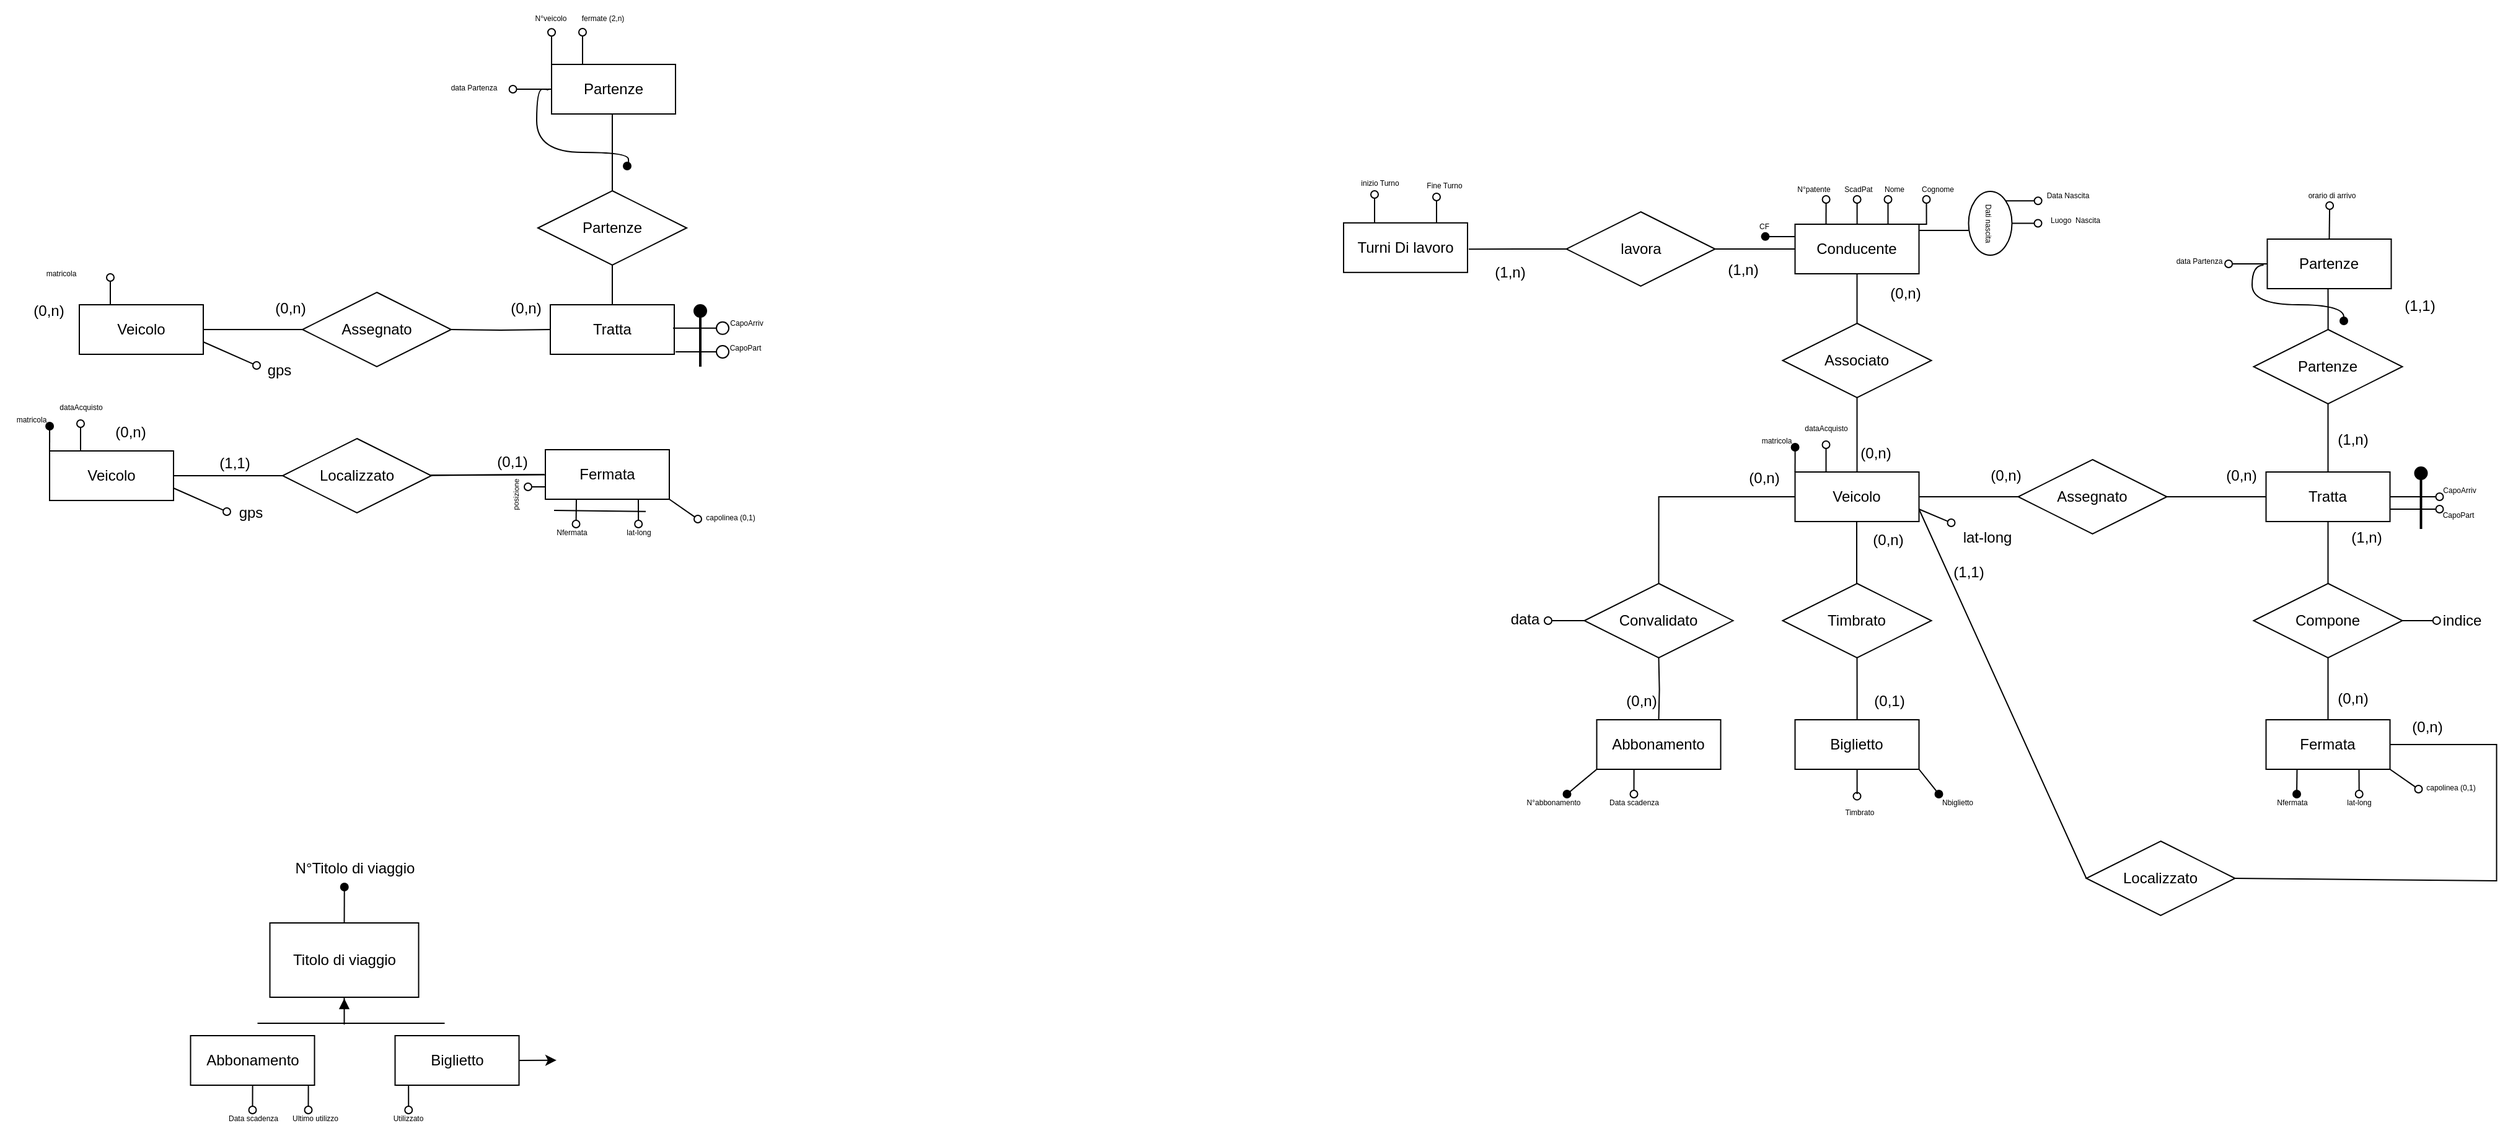 <mxfile version="23.1.4" type="github">
  <diagram name="Pagina-1" id="aGntc2T3845SFbgop34Q">
    <mxGraphModel dx="1365" dy="268" grid="0" gridSize="10" guides="1" tooltips="1" connect="1" arrows="1" fold="1" page="1" pageScale="1" pageWidth="827" pageHeight="1169" math="0" shadow="0">
      <root>
        <mxCell id="0" />
        <mxCell id="1" parent="0" />
        <mxCell id="34Lx9TCVHFartUYJjo0S-50" style="rounded=0;orthogonalLoop=1;jettySize=auto;html=1;endArrow=none;endFill=0;" parent="1" source="34Lx9TCVHFartUYJjo0S-2" target="34Lx9TCVHFartUYJjo0S-46" edge="1">
          <mxGeometry relative="1" as="geometry" />
        </mxCell>
        <mxCell id="34Lx9TCVHFartUYJjo0S-68" value="" style="edgeStyle=orthogonalEdgeStyle;rounded=0;orthogonalLoop=1;jettySize=auto;html=1;endArrow=none;endFill=0;" parent="1" source="34Lx9TCVHFartUYJjo0S-2" target="34Lx9TCVHFartUYJjo0S-67" edge="1">
          <mxGeometry relative="1" as="geometry" />
        </mxCell>
        <mxCell id="34Lx9TCVHFartUYJjo0S-81" style="edgeStyle=orthogonalEdgeStyle;rounded=0;orthogonalLoop=1;jettySize=auto;html=1;entryX=0.5;entryY=0;entryDx=0;entryDy=0;endArrow=none;endFill=0;" parent="1" source="34Lx9TCVHFartUYJjo0S-2" target="34Lx9TCVHFartUYJjo0S-79" edge="1">
          <mxGeometry relative="1" as="geometry" />
        </mxCell>
        <mxCell id="34Lx9TCVHFartUYJjo0S-156" style="edgeStyle=orthogonalEdgeStyle;rounded=0;orthogonalLoop=1;jettySize=auto;html=1;exitX=0;exitY=0;exitDx=0;exitDy=0;endArrow=oval;endFill=1;" parent="1" source="34Lx9TCVHFartUYJjo0S-2" edge="1">
          <mxGeometry relative="1" as="geometry">
            <mxPoint x="635.296" y="550" as="targetPoint" />
          </mxGeometry>
        </mxCell>
        <mxCell id="9p1WmF9AapxowN7IS1fz-19" style="edgeStyle=none;rounded=0;orthogonalLoop=1;jettySize=auto;html=1;exitX=0.25;exitY=0;exitDx=0;exitDy=0;endArrow=oval;endFill=0;" parent="1" source="34Lx9TCVHFartUYJjo0S-2" target="9p1WmF9AapxowN7IS1fz-20" edge="1">
          <mxGeometry relative="1" as="geometry">
            <mxPoint x="660.25" y="550" as="targetPoint" />
          </mxGeometry>
        </mxCell>
        <mxCell id="9p1WmF9AapxowN7IS1fz-66" style="edgeStyle=none;rounded=0;orthogonalLoop=1;jettySize=auto;html=1;exitX=1;exitY=0.75;exitDx=0;exitDy=0;entryX=0;entryY=0.5;entryDx=0;entryDy=0;endArrow=none;endFill=0;" parent="1" source="34Lx9TCVHFartUYJjo0S-2" target="9p1WmF9AapxowN7IS1fz-64" edge="1">
          <mxGeometry relative="1" as="geometry" />
        </mxCell>
        <mxCell id="34Lx9TCVHFartUYJjo0S-2" value="Veicolo" style="whiteSpace=wrap;html=1;align=center;" parent="1" vertex="1">
          <mxGeometry x="635.25" y="570" width="100" height="40" as="geometry" />
        </mxCell>
        <mxCell id="34Lx9TCVHFartUYJjo0S-46" value="Assegnato" style="shape=rhombus;perimeter=rhombusPerimeter;whiteSpace=wrap;html=1;align=center;" parent="1" vertex="1">
          <mxGeometry x="815.25" y="560" width="120" height="60" as="geometry" />
        </mxCell>
        <mxCell id="34Lx9TCVHFartUYJjo0S-51" value="" style="edgeStyle=orthogonalEdgeStyle;rounded=0;orthogonalLoop=1;jettySize=auto;html=1;endArrow=none;endFill=0;" parent="1" source="34Lx9TCVHFartUYJjo0S-47" target="34Lx9TCVHFartUYJjo0S-46" edge="1">
          <mxGeometry relative="1" as="geometry" />
        </mxCell>
        <mxCell id="34Lx9TCVHFartUYJjo0S-148" style="edgeStyle=orthogonalEdgeStyle;rounded=0;orthogonalLoop=1;jettySize=auto;html=1;exitX=1;exitY=0.5;exitDx=0;exitDy=0;endArrow=oval;endFill=0;" parent="1" source="34Lx9TCVHFartUYJjo0S-47" edge="1">
          <mxGeometry relative="1" as="geometry">
            <mxPoint x="1155.25" y="590" as="targetPoint" />
            <Array as="points">
              <mxPoint x="1125.25" y="590" />
              <mxPoint x="1125.25" y="590" />
            </Array>
          </mxGeometry>
        </mxCell>
        <mxCell id="34Lx9TCVHFartUYJjo0S-149" style="edgeStyle=orthogonalEdgeStyle;rounded=0;orthogonalLoop=1;jettySize=auto;html=1;exitX=1;exitY=0.75;exitDx=0;exitDy=0;endArrow=oval;endFill=0;" parent="1" source="34Lx9TCVHFartUYJjo0S-47" edge="1">
          <mxGeometry relative="1" as="geometry">
            <mxPoint x="1155.25" y="600" as="targetPoint" />
          </mxGeometry>
        </mxCell>
        <mxCell id="Jb748aV9tI-oouLFeYLI-42" style="edgeStyle=orthogonalEdgeStyle;rounded=0;orthogonalLoop=1;jettySize=auto;html=1;endArrow=none;endFill=0;" parent="1" source="34Lx9TCVHFartUYJjo0S-47" target="Jb748aV9tI-oouLFeYLI-32" edge="1">
          <mxGeometry relative="1" as="geometry">
            <mxPoint x="1065.25" y="484.923" as="targetPoint" />
          </mxGeometry>
        </mxCell>
        <mxCell id="34Lx9TCVHFartUYJjo0S-47" value="Tratta" style="whiteSpace=wrap;html=1;align=center;" parent="1" vertex="1">
          <mxGeometry x="1015.25" y="570" width="100" height="40" as="geometry" />
        </mxCell>
        <mxCell id="34Lx9TCVHFartUYJjo0S-127" style="edgeStyle=orthogonalEdgeStyle;rounded=0;orthogonalLoop=1;jettySize=auto;html=1;exitX=0.25;exitY=1;exitDx=0;exitDy=0;endArrow=oval;endFill=0;" parent="1" source="34Lx9TCVHFartUYJjo0S-53" edge="1">
          <mxGeometry relative="1" as="geometry">
            <mxPoint x="505.25" y="830" as="targetPoint" />
            <Array as="points">
              <mxPoint x="505.25" y="810" />
            </Array>
          </mxGeometry>
        </mxCell>
        <mxCell id="9p1WmF9AapxowN7IS1fz-11" style="edgeStyle=none;rounded=0;orthogonalLoop=1;jettySize=auto;html=1;exitX=0;exitY=1;exitDx=0;exitDy=0;endArrow=oval;endFill=1;" parent="1" source="34Lx9TCVHFartUYJjo0S-53" edge="1">
          <mxGeometry relative="1" as="geometry">
            <mxPoint x="451.25" y="830" as="targetPoint" />
          </mxGeometry>
        </mxCell>
        <mxCell id="34Lx9TCVHFartUYJjo0S-53" value="Abbonamento" style="whiteSpace=wrap;html=1;align=center;" parent="1" vertex="1">
          <mxGeometry x="475.25" y="770" width="100" height="40" as="geometry" />
        </mxCell>
        <mxCell id="34Lx9TCVHFartUYJjo0S-60" style="edgeStyle=orthogonalEdgeStyle;rounded=0;orthogonalLoop=1;jettySize=auto;html=1;entryX=0.5;entryY=0;entryDx=0;entryDy=0;endArrow=none;endFill=0;" parent="1" target="34Lx9TCVHFartUYJjo0S-53" edge="1">
          <mxGeometry relative="1" as="geometry">
            <mxPoint x="525.25" y="720.0" as="sourcePoint" />
          </mxGeometry>
        </mxCell>
        <mxCell id="34Lx9TCVHFartUYJjo0S-66" value="" style="edgeStyle=orthogonalEdgeStyle;rounded=0;orthogonalLoop=1;jettySize=auto;html=1;endArrow=none;endFill=0;" parent="1" edge="1">
          <mxGeometry relative="1" as="geometry">
            <mxPoint x="685.0" y="660.0" as="sourcePoint" />
            <mxPoint x="685" y="610" as="targetPoint" />
          </mxGeometry>
        </mxCell>
        <mxCell id="34Lx9TCVHFartUYJjo0S-64" value="" style="edgeStyle=orthogonalEdgeStyle;rounded=0;orthogonalLoop=1;jettySize=auto;html=1;endArrow=none;endFill=0;" parent="1" source="34Lx9TCVHFartUYJjo0S-61" edge="1">
          <mxGeometry relative="1" as="geometry">
            <mxPoint x="685.25" y="720.0" as="targetPoint" />
          </mxGeometry>
        </mxCell>
        <mxCell id="9p1WmF9AapxowN7IS1fz-14" style="edgeStyle=none;rounded=0;orthogonalLoop=1;jettySize=auto;html=1;exitX=1;exitY=1;exitDx=0;exitDy=0;endArrow=oval;endFill=1;" parent="1" source="34Lx9TCVHFartUYJjo0S-61" edge="1">
          <mxGeometry relative="1" as="geometry">
            <mxPoint x="751.25" y="830" as="targetPoint" />
          </mxGeometry>
        </mxCell>
        <mxCell id="33HPYnGWINAir3-GH0PH-1" style="edgeStyle=orthogonalEdgeStyle;rounded=0;orthogonalLoop=1;jettySize=auto;html=1;endArrow=oval;endFill=0;" parent="1" source="34Lx9TCVHFartUYJjo0S-61" edge="1">
          <mxGeometry relative="1" as="geometry">
            <mxPoint x="685.25" y="831.69" as="targetPoint" />
          </mxGeometry>
        </mxCell>
        <mxCell id="34Lx9TCVHFartUYJjo0S-61" value="Biglietto" style="whiteSpace=wrap;html=1;align=center;" parent="1" vertex="1">
          <mxGeometry x="635.25" y="770" width="100" height="40" as="geometry" />
        </mxCell>
        <mxCell id="34Lx9TCVHFartUYJjo0S-171" style="edgeStyle=orthogonalEdgeStyle;rounded=0;orthogonalLoop=1;jettySize=auto;html=1;exitX=0;exitY=0.25;exitDx=0;exitDy=0;endArrow=oval;endFill=1;" parent="1" source="34Lx9TCVHFartUYJjo0S-63" edge="1">
          <mxGeometry relative="1" as="geometry">
            <mxPoint x="611.25" y="379.935" as="targetPoint" />
            <Array as="points">
              <mxPoint x="614.25" y="380" />
              <mxPoint x="614.25" y="380" />
            </Array>
          </mxGeometry>
        </mxCell>
        <mxCell id="34Lx9TCVHFartUYJjo0S-173" style="edgeStyle=orthogonalEdgeStyle;rounded=0;orthogonalLoop=1;jettySize=auto;html=1;exitX=0.25;exitY=0;exitDx=0;exitDy=0;endArrow=oval;endFill=0;" parent="1" source="34Lx9TCVHFartUYJjo0S-63" edge="1">
          <mxGeometry relative="1" as="geometry">
            <mxPoint x="660.293" y="350" as="targetPoint" />
          </mxGeometry>
        </mxCell>
        <mxCell id="34Lx9TCVHFartUYJjo0S-182" style="edgeStyle=orthogonalEdgeStyle;rounded=0;orthogonalLoop=1;jettySize=auto;html=1;endArrow=oval;endFill=0;" parent="1" source="34Lx9TCVHFartUYJjo0S-63" edge="1">
          <mxGeometry relative="1" as="geometry">
            <mxPoint x="685.25" y="350" as="targetPoint" />
          </mxGeometry>
        </mxCell>
        <mxCell id="34Lx9TCVHFartUYJjo0S-191" style="edgeStyle=orthogonalEdgeStyle;rounded=0;orthogonalLoop=1;jettySize=auto;html=1;exitX=1;exitY=0;exitDx=0;exitDy=0;endArrow=oval;endFill=0;" parent="1" source="34Lx9TCVHFartUYJjo0S-63" edge="1">
          <mxGeometry relative="1" as="geometry">
            <mxPoint x="741.25" y="350" as="targetPoint" />
          </mxGeometry>
        </mxCell>
        <mxCell id="Jb748aV9tI-oouLFeYLI-59" style="edgeStyle=orthogonalEdgeStyle;rounded=0;orthogonalLoop=1;jettySize=auto;html=1;entryX=1;entryY=0.5;entryDx=0;entryDy=0;endArrow=none;endFill=0;" parent="1" source="34Lx9TCVHFartUYJjo0S-63" target="Jb748aV9tI-oouLFeYLI-44" edge="1">
          <mxGeometry relative="1" as="geometry" />
        </mxCell>
        <mxCell id="34Lx9TCVHFartUYJjo0S-63" value="Conducente" style="whiteSpace=wrap;html=1;align=center;" parent="1" vertex="1">
          <mxGeometry x="635.25" y="370" width="100" height="40" as="geometry" />
        </mxCell>
        <mxCell id="34Lx9TCVHFartUYJjo0S-69" value="" style="edgeStyle=orthogonalEdgeStyle;rounded=0;orthogonalLoop=1;jettySize=auto;html=1;endArrow=none;endFill=0;" parent="1" source="34Lx9TCVHFartUYJjo0S-67" target="34Lx9TCVHFartUYJjo0S-63" edge="1">
          <mxGeometry relative="1" as="geometry" />
        </mxCell>
        <mxCell id="34Lx9TCVHFartUYJjo0S-67" value="Associato" style="shape=rhombus;perimeter=rhombusPerimeter;whiteSpace=wrap;html=1;align=center;" parent="1" vertex="1">
          <mxGeometry x="625.25" y="450" width="120" height="60" as="geometry" />
        </mxCell>
        <mxCell id="34Lx9TCVHFartUYJjo0S-72" value="" style="edgeStyle=orthogonalEdgeStyle;rounded=0;orthogonalLoop=1;jettySize=auto;html=1;endArrow=none;endFill=0;" parent="1" source="34Lx9TCVHFartUYJjo0S-71" target="34Lx9TCVHFartUYJjo0S-47" edge="1">
          <mxGeometry relative="1" as="geometry" />
        </mxCell>
        <mxCell id="Jb748aV9tI-oouLFeYLI-54" style="edgeStyle=orthogonalEdgeStyle;rounded=0;orthogonalLoop=1;jettySize=auto;html=1;exitX=1;exitY=0.5;exitDx=0;exitDy=0;endArrow=oval;endFill=0;" parent="1" source="34Lx9TCVHFartUYJjo0S-71" edge="1">
          <mxGeometry relative="1" as="geometry">
            <mxPoint x="1152.87" y="689.957" as="targetPoint" />
          </mxGeometry>
        </mxCell>
        <mxCell id="34Lx9TCVHFartUYJjo0S-71" value="Compone" style="shape=rhombus;perimeter=rhombusPerimeter;whiteSpace=wrap;html=1;align=center;" parent="1" vertex="1">
          <mxGeometry x="1005.25" y="660" width="120" height="60" as="geometry" />
        </mxCell>
        <mxCell id="34Lx9TCVHFartUYJjo0S-75" value="" style="edgeStyle=orthogonalEdgeStyle;rounded=0;orthogonalLoop=1;jettySize=auto;html=1;endArrow=none;endFill=0;" parent="1" source="34Lx9TCVHFartUYJjo0S-74" target="34Lx9TCVHFartUYJjo0S-71" edge="1">
          <mxGeometry relative="1" as="geometry" />
        </mxCell>
        <mxCell id="34Lx9TCVHFartUYJjo0S-136" style="edgeStyle=orthogonalEdgeStyle;rounded=0;orthogonalLoop=1;jettySize=auto;html=1;exitX=0.25;exitY=1;exitDx=0;exitDy=0;endArrow=oval;endFill=1;" parent="1" source="34Lx9TCVHFartUYJjo0S-74" edge="1">
          <mxGeometry relative="1" as="geometry">
            <mxPoint x="1040.012" y="830" as="targetPoint" />
          </mxGeometry>
        </mxCell>
        <mxCell id="34Lx9TCVHFartUYJjo0S-166" style="edgeStyle=orthogonalEdgeStyle;rounded=0;orthogonalLoop=1;jettySize=auto;html=1;exitX=0.75;exitY=1;exitDx=0;exitDy=0;endArrow=oval;endFill=0;" parent="1" source="34Lx9TCVHFartUYJjo0S-74" edge="1">
          <mxGeometry relative="1" as="geometry">
            <mxPoint x="1090.348" y="830" as="targetPoint" />
          </mxGeometry>
        </mxCell>
        <mxCell id="9p1WmF9AapxowN7IS1fz-51" style="edgeStyle=none;rounded=0;orthogonalLoop=1;jettySize=auto;html=1;exitX=1;exitY=1;exitDx=0;exitDy=0;endArrow=oval;endFill=0;" parent="1" source="34Lx9TCVHFartUYJjo0S-74" edge="1">
          <mxGeometry relative="1" as="geometry">
            <mxPoint x="1138.25" y="826" as="targetPoint" />
          </mxGeometry>
        </mxCell>
        <mxCell id="34Lx9TCVHFartUYJjo0S-74" value="Fermata" style="whiteSpace=wrap;html=1;align=center;" parent="1" vertex="1">
          <mxGeometry x="1015.25" y="770" width="100" height="40" as="geometry" />
        </mxCell>
        <mxCell id="34Lx9TCVHFartUYJjo0S-78" value="Timbrato" style="shape=rhombus;perimeter=rhombusPerimeter;whiteSpace=wrap;html=1;align=center;" parent="1" vertex="1">
          <mxGeometry x="625.25" y="660" width="120" height="60" as="geometry" />
        </mxCell>
        <mxCell id="Jb748aV9tI-oouLFeYLI-56" style="edgeStyle=orthogonalEdgeStyle;rounded=0;orthogonalLoop=1;jettySize=auto;html=1;endArrow=oval;endFill=0;" parent="1" source="34Lx9TCVHFartUYJjo0S-79" edge="1">
          <mxGeometry relative="1" as="geometry">
            <mxPoint x="435.991" y="690" as="targetPoint" />
          </mxGeometry>
        </mxCell>
        <mxCell id="34Lx9TCVHFartUYJjo0S-79" value="Convalidato" style="shape=rhombus;perimeter=rhombusPerimeter;whiteSpace=wrap;html=1;align=center;" parent="1" vertex="1">
          <mxGeometry x="465.25" y="660" width="120" height="60" as="geometry" />
        </mxCell>
        <mxCell id="34Lx9TCVHFartUYJjo0S-86" value="(0,n)" style="text;html=1;align=center;verticalAlign=middle;resizable=0;points=[];autosize=1;strokeColor=none;fillColor=none;" parent="1" vertex="1">
          <mxGeometry x="699" y="411" width="50" height="30" as="geometry" />
        </mxCell>
        <mxCell id="34Lx9TCVHFartUYJjo0S-87" value="(0,n)" style="text;html=1;align=center;verticalAlign=middle;resizable=0;points=[];autosize=1;strokeColor=none;fillColor=none;" parent="1" vertex="1">
          <mxGeometry x="675.25" y="540" width="50" height="30" as="geometry" />
        </mxCell>
        <mxCell id="34Lx9TCVHFartUYJjo0S-89" value="(0,n)" style="text;html=1;align=center;verticalAlign=middle;resizable=0;points=[];autosize=1;strokeColor=none;fillColor=none;" parent="1" vertex="1">
          <mxGeometry x="489.25" y="742" width="43" height="26" as="geometry" />
        </mxCell>
        <mxCell id="34Lx9TCVHFartUYJjo0S-90" value="(0,n)" style="text;html=1;align=center;verticalAlign=middle;resizable=0;points=[];autosize=1;strokeColor=none;fillColor=none;" parent="1" vertex="1">
          <mxGeometry x="585.25" y="560" width="50" height="30" as="geometry" />
        </mxCell>
        <mxCell id="34Lx9TCVHFartUYJjo0S-91" value="(0,n)" style="text;html=1;align=center;verticalAlign=middle;resizable=0;points=[];autosize=1;strokeColor=none;fillColor=none;" parent="1" vertex="1">
          <mxGeometry x="685.25" y="610" width="50" height="30" as="geometry" />
        </mxCell>
        <mxCell id="34Lx9TCVHFartUYJjo0S-92" value="(0,1)" style="text;html=1;align=center;verticalAlign=middle;resizable=0;points=[];autosize=1;strokeColor=none;fillColor=none;" parent="1" vertex="1">
          <mxGeometry x="689.25" y="742" width="43" height="26" as="geometry" />
        </mxCell>
        <mxCell id="34Lx9TCVHFartUYJjo0S-93" value="(0,n)" style="text;html=1;align=center;verticalAlign=middle;resizable=0;points=[];autosize=1;strokeColor=none;fillColor=none;" parent="1" vertex="1">
          <mxGeometry x="780.25" y="558" width="50" height="30" as="geometry" />
        </mxCell>
        <mxCell id="34Lx9TCVHFartUYJjo0S-94" value="(0,n)" style="text;html=1;align=center;verticalAlign=middle;resizable=0;points=[];autosize=1;strokeColor=none;fillColor=none;" parent="1" vertex="1">
          <mxGeometry x="970.25" y="558" width="50" height="30" as="geometry" />
        </mxCell>
        <mxCell id="34Lx9TCVHFartUYJjo0S-95" value="(1,n)" style="text;html=1;align=center;verticalAlign=middle;resizable=0;points=[];autosize=1;strokeColor=none;fillColor=none;" parent="1" vertex="1">
          <mxGeometry x="1074.25" y="610" width="43" height="26" as="geometry" />
        </mxCell>
        <mxCell id="34Lx9TCVHFartUYJjo0S-96" value="(0,n)" style="text;html=1;align=center;verticalAlign=middle;resizable=0;points=[];autosize=1;strokeColor=none;fillColor=none;" parent="1" vertex="1">
          <mxGeometry x="1060.25" y="738" width="50" height="30" as="geometry" />
        </mxCell>
        <mxCell id="34Lx9TCVHFartUYJjo0S-116" value="" style="line;strokeWidth=1;rotatable=0;dashed=0;labelPosition=right;align=left;verticalAlign=middle;spacingTop=0;spacingLeft=6;points=[];portConstraint=eastwest;" parent="1" vertex="1">
          <mxGeometry x="735.25" y="370" width="40" height="10" as="geometry" />
        </mxCell>
        <mxCell id="34Lx9TCVHFartUYJjo0S-194" style="edgeStyle=orthogonalEdgeStyle;rounded=0;orthogonalLoop=1;jettySize=auto;html=1;exitX=0;exitY=0;exitDx=0;exitDy=0;endArrow=oval;endFill=0;" parent="1" source="34Lx9TCVHFartUYJjo0S-122" edge="1">
          <mxGeometry relative="1" as="geometry">
            <mxPoint x="831.25" y="351" as="targetPoint" />
          </mxGeometry>
        </mxCell>
        <mxCell id="34Lx9TCVHFartUYJjo0S-195" style="edgeStyle=orthogonalEdgeStyle;rounded=0;orthogonalLoop=1;jettySize=auto;html=1;exitX=0.5;exitY=0;exitDx=0;exitDy=0;endArrow=oval;endFill=0;" parent="1" source="34Lx9TCVHFartUYJjo0S-122" edge="1">
          <mxGeometry relative="1" as="geometry">
            <mxPoint x="831.25" y="369.286" as="targetPoint" />
          </mxGeometry>
        </mxCell>
        <mxCell id="34Lx9TCVHFartUYJjo0S-122" value="&lt;span style=&quot;font-size: 6px;&quot;&gt;Dati nascita&lt;/span&gt;" style="ellipse;whiteSpace=wrap;html=1;rotation=90;" parent="1" vertex="1">
          <mxGeometry x="767" y="351.75" width="51.5" height="35" as="geometry" />
        </mxCell>
        <mxCell id="34Lx9TCVHFartUYJjo0S-131" value="&lt;font style=&quot;font-size: 6px;&quot;&gt;Data scadenza&lt;/font&gt;" style="text;html=1;align=center;verticalAlign=middle;resizable=0;points=[];autosize=1;strokeColor=none;fillColor=none;" parent="1" vertex="1">
          <mxGeometry x="475.25" y="820" width="60" height="30" as="geometry" />
        </mxCell>
        <mxCell id="34Lx9TCVHFartUYJjo0S-140" value="&lt;font style=&quot;font-size: 6px;&quot;&gt;Nfermata&lt;/font&gt;" style="text;html=1;align=center;verticalAlign=middle;resizable=0;points=[];autosize=1;strokeColor=none;fillColor=none;" parent="1" vertex="1">
          <mxGeometry x="1014.25" y="822" width="43" height="26" as="geometry" />
        </mxCell>
        <mxCell id="34Lx9TCVHFartUYJjo0S-150" value="&lt;font style=&quot;font-size: 6px;&quot;&gt;CapoArriv&lt;/font&gt;" style="text;html=1;align=center;verticalAlign=middle;resizable=0;points=[];autosize=1;strokeColor=none;fillColor=none;" parent="1" vertex="1">
          <mxGeometry x="1148.25" y="570" width="45" height="26" as="geometry" />
        </mxCell>
        <mxCell id="34Lx9TCVHFartUYJjo0S-152" value="&lt;font style=&quot;font-size: 6px;&quot;&gt;CapoPart&lt;/font&gt;" style="text;html=1;align=center;verticalAlign=middle;resizable=0;points=[];autosize=1;strokeColor=none;fillColor=none;" parent="1" vertex="1">
          <mxGeometry x="1148.25" y="590" width="43" height="26" as="geometry" />
        </mxCell>
        <mxCell id="34Lx9TCVHFartUYJjo0S-159" value="&lt;font style=&quot;font-size: 6px;&quot;&gt;matricola&lt;/font&gt;" style="text;html=1;align=center;verticalAlign=middle;resizable=0;points=[];autosize=1;strokeColor=none;fillColor=none;" parent="1" vertex="1">
          <mxGeometry x="595.25" y="528" width="50" height="30" as="geometry" />
        </mxCell>
        <mxCell id="34Lx9TCVHFartUYJjo0S-167" value="&lt;font style=&quot;font-size: 6px;&quot;&gt;lat-long&lt;/font&gt;" style="text;html=1;align=center;verticalAlign=middle;resizable=0;points=[];autosize=1;strokeColor=none;fillColor=none;" parent="1" vertex="1">
          <mxGeometry x="1070.25" y="820" width="40" height="30" as="geometry" />
        </mxCell>
        <mxCell id="34Lx9TCVHFartUYJjo0S-172" value="&lt;font style=&quot;font-size: 6px;&quot;&gt;CF&lt;/font&gt;" style="text;html=1;align=center;verticalAlign=middle;resizable=0;points=[];autosize=1;strokeColor=none;fillColor=none;" parent="1" vertex="1">
          <mxGeometry x="595.25" y="355" width="30" height="30" as="geometry" />
        </mxCell>
        <mxCell id="34Lx9TCVHFartUYJjo0S-174" value="&lt;font style=&quot;font-size: 6px;&quot;&gt;N°patente&lt;/font&gt;" style="text;html=1;align=center;verticalAlign=middle;resizable=0;points=[];autosize=1;strokeColor=none;fillColor=none;" parent="1" vertex="1">
          <mxGeometry x="625.25" y="325" width="50" height="30" as="geometry" />
        </mxCell>
        <mxCell id="34Lx9TCVHFartUYJjo0S-184" value="&lt;font style=&quot;font-size: 6px;&quot;&gt;ScadPat&lt;/font&gt;" style="text;html=1;align=center;verticalAlign=middle;resizable=0;points=[];autosize=1;strokeColor=none;fillColor=none;" parent="1" vertex="1">
          <mxGeometry x="661.25" y="325" width="50" height="30" as="geometry" />
        </mxCell>
        <mxCell id="34Lx9TCVHFartUYJjo0S-190" value="" style="edgeStyle=orthogonalEdgeStyle;rounded=0;orthogonalLoop=1;jettySize=auto;html=1;exitX=0.75;exitY=0;exitDx=0;exitDy=0;endArrow=oval;endFill=0;" parent="1" source="34Lx9TCVHFartUYJjo0S-63" edge="1">
          <mxGeometry relative="1" as="geometry">
            <mxPoint x="710.25" y="350" as="targetPoint" />
            <mxPoint x="710.25" y="370" as="sourcePoint" />
          </mxGeometry>
        </mxCell>
        <mxCell id="34Lx9TCVHFartUYJjo0S-188" value="&lt;font style=&quot;font-size: 6px;&quot;&gt;Nome&lt;/font&gt;" style="text;html=1;align=center;verticalAlign=middle;resizable=0;points=[];autosize=1;strokeColor=none;fillColor=none;" parent="1" vertex="1">
          <mxGeometry x="695.25" y="325" width="40" height="30" as="geometry" />
        </mxCell>
        <mxCell id="34Lx9TCVHFartUYJjo0S-192" value="&lt;font style=&quot;font-size: 6px;&quot;&gt;Cognome&lt;/font&gt;" style="text;html=1;align=center;verticalAlign=middle;resizable=0;points=[];autosize=1;strokeColor=none;fillColor=none;" parent="1" vertex="1">
          <mxGeometry x="725.25" y="325" width="50" height="30" as="geometry" />
        </mxCell>
        <mxCell id="34Lx9TCVHFartUYJjo0S-198" value="&lt;font style=&quot;font-size: 6px;&quot;&gt;Luogo&amp;nbsp; Nascita&lt;/font&gt;" style="text;html=1;align=center;verticalAlign=middle;resizable=0;points=[];autosize=1;strokeColor=none;fillColor=none;" parent="1" vertex="1">
          <mxGeometry x="831.25" y="350" width="60" height="30" as="geometry" />
        </mxCell>
        <mxCell id="34Lx9TCVHFartUYJjo0S-199" value="&lt;font style=&quot;font-size: 6px;&quot;&gt;Data Nascita&lt;/font&gt;" style="text;html=1;align=center;verticalAlign=middle;resizable=0;points=[];autosize=1;strokeColor=none;fillColor=none;" parent="1" vertex="1">
          <mxGeometry x="825.25" y="330" width="60" height="30" as="geometry" />
        </mxCell>
        <mxCell id="9p1WmF9AapxowN7IS1fz-13" value="&lt;font style=&quot;font-size: 6px;&quot;&gt;N°abbonamento&lt;/font&gt;" style="text;html=1;align=center;verticalAlign=middle;resizable=0;points=[];autosize=1;strokeColor=none;fillColor=none;" parent="1" vertex="1">
          <mxGeometry x="405.25" y="820" width="70" height="30" as="geometry" />
        </mxCell>
        <mxCell id="9p1WmF9AapxowN7IS1fz-16" value="&lt;font style=&quot;font-size: 6px;&quot;&gt;Nbiglietto&lt;/font&gt;" style="text;html=1;align=center;verticalAlign=middle;resizable=0;points=[];autosize=1;strokeColor=none;fillColor=none;" parent="1" vertex="1">
          <mxGeometry x="744.25" y="822" width="43" height="26" as="geometry" />
        </mxCell>
        <mxCell id="9p1WmF9AapxowN7IS1fz-20" value="&lt;font style=&quot;font-size: 6px;&quot;&gt;dataAcquisto&lt;/font&gt;" style="text;html=1;align=center;verticalAlign=middle;resizable=0;points=[];autosize=1;strokeColor=none;fillColor=none;" parent="1" vertex="1">
          <mxGeometry x="630.25" y="518" width="60" height="30" as="geometry" />
        </mxCell>
        <mxCell id="9p1WmF9AapxowN7IS1fz-25" style="edgeStyle=none;rounded=0;orthogonalLoop=1;jettySize=auto;html=1;exitX=0.5;exitY=1;exitDx=0;exitDy=0;endArrow=block;endFill=1;shadow=0;" parent="1" edge="1">
          <mxGeometry relative="1" as="geometry">
            <mxPoint x="-535.25" y="995" as="targetPoint" />
            <mxPoint x="-535.27" y="994" as="sourcePoint" />
            <Array as="points">
              <mxPoint x="-535.25" y="1016" />
            </Array>
          </mxGeometry>
        </mxCell>
        <mxCell id="9p1WmF9AapxowN7IS1fz-44" style="edgeStyle=none;rounded=0;orthogonalLoop=1;jettySize=auto;html=1;exitX=0.5;exitY=0;exitDx=0;exitDy=0;endArrow=oval;endFill=1;" parent="1" source="9p1WmF9AapxowN7IS1fz-23" edge="1">
          <mxGeometry relative="1" as="geometry">
            <mxPoint x="-535.142" y="905" as="targetPoint" />
          </mxGeometry>
        </mxCell>
        <mxCell id="9p1WmF9AapxowN7IS1fz-23" value="Titolo di viaggio" style="rounded=0;whiteSpace=wrap;html=1;" parent="1" vertex="1">
          <mxGeometry x="-595.25" y="934" width="120" height="60" as="geometry" />
        </mxCell>
        <mxCell id="9p1WmF9AapxowN7IS1fz-32" style="edgeStyle=orthogonalEdgeStyle;rounded=0;orthogonalLoop=1;jettySize=auto;html=1;exitX=0.25;exitY=1;exitDx=0;exitDy=0;endArrow=oval;endFill=0;" parent="1" source="9p1WmF9AapxowN7IS1fz-35" edge="1">
          <mxGeometry relative="1" as="geometry">
            <mxPoint x="-609.25" y="1085" as="targetPoint" />
            <Array as="points">
              <mxPoint x="-609.25" y="1065" />
            </Array>
          </mxGeometry>
        </mxCell>
        <mxCell id="9p1WmF9AapxowN7IS1fz-33" style="edgeStyle=orthogonalEdgeStyle;rounded=0;orthogonalLoop=1;jettySize=auto;html=1;exitX=0.75;exitY=1;exitDx=0;exitDy=0;endArrow=oval;endFill=0;" parent="1" source="9p1WmF9AapxowN7IS1fz-35" edge="1">
          <mxGeometry relative="1" as="geometry">
            <mxPoint x="-564.25" y="1085" as="targetPoint" />
          </mxGeometry>
        </mxCell>
        <mxCell id="9p1WmF9AapxowN7IS1fz-35" value="Abbonamento" style="whiteSpace=wrap;html=1;align=center;" parent="1" vertex="1">
          <mxGeometry x="-659.25" y="1025" width="100" height="40" as="geometry" />
        </mxCell>
        <mxCell id="9p1WmF9AapxowN7IS1fz-36" value="&lt;font style=&quot;font-size: 6px;&quot;&gt;Data scadenza&lt;/font&gt;" style="text;html=1;align=center;verticalAlign=middle;resizable=0;points=[];autosize=1;strokeColor=none;fillColor=none;" parent="1" vertex="1">
          <mxGeometry x="-639.25" y="1075" width="60" height="30" as="geometry" />
        </mxCell>
        <mxCell id="9p1WmF9AapxowN7IS1fz-37" value="&lt;font style=&quot;font-size: 6px;&quot;&gt;Ultimo utilizzo&lt;/font&gt;" style="text;html=1;align=center;verticalAlign=middle;resizable=0;points=[];autosize=1;strokeColor=none;fillColor=none;" parent="1" vertex="1">
          <mxGeometry x="-589.25" y="1075" width="60" height="30" as="geometry" />
        </mxCell>
        <mxCell id="9p1WmF9AapxowN7IS1fz-39" style="edgeStyle=orthogonalEdgeStyle;rounded=0;orthogonalLoop=1;jettySize=auto;html=1;exitX=0.25;exitY=1;exitDx=0;exitDy=0;endArrow=oval;endFill=0;" parent="1" source="9p1WmF9AapxowN7IS1fz-41" edge="1">
          <mxGeometry relative="1" as="geometry">
            <mxPoint x="-483.367" y="1085" as="targetPoint" />
          </mxGeometry>
        </mxCell>
        <mxCell id="9p1WmF9AapxowN7IS1fz-48" style="edgeStyle=none;rounded=0;orthogonalLoop=1;jettySize=auto;html=1;exitX=1;exitY=0.5;exitDx=0;exitDy=0;" parent="1" source="9p1WmF9AapxowN7IS1fz-41" edge="1">
          <mxGeometry relative="1" as="geometry">
            <mxPoint x="-364.005" y="1044.857" as="targetPoint" />
          </mxGeometry>
        </mxCell>
        <mxCell id="9p1WmF9AapxowN7IS1fz-41" value="Biglietto" style="whiteSpace=wrap;html=1;align=center;" parent="1" vertex="1">
          <mxGeometry x="-494.25" y="1025" width="100" height="40" as="geometry" />
        </mxCell>
        <mxCell id="9p1WmF9AapxowN7IS1fz-42" value="&lt;span style=&quot;font-size: 6px;&quot;&gt;Utilizzato&lt;/span&gt;" style="text;html=1;align=center;verticalAlign=middle;resizable=0;points=[];autosize=1;strokeColor=none;fillColor=none;" parent="1" vertex="1">
          <mxGeometry x="-508.7" y="1075" width="50" height="30" as="geometry" />
        </mxCell>
        <mxCell id="9p1WmF9AapxowN7IS1fz-45" value="N°Titolo di viaggio" style="text;html=1;align=center;verticalAlign=middle;resizable=0;points=[];autosize=1;strokeColor=none;fillColor=none;" parent="1" vertex="1">
          <mxGeometry x="-587.2" y="875" width="120" height="30" as="geometry" />
        </mxCell>
        <mxCell id="9p1WmF9AapxowN7IS1fz-46" value="" style="line;strokeWidth=1;fillColor=none;align=left;verticalAlign=middle;spacingTop=-1;spacingLeft=3;spacingRight=3;rotatable=0;labelPosition=right;points=[];portConstraint=eastwest;strokeColor=inherit;" parent="1" vertex="1">
          <mxGeometry x="-605.25" y="1011" width="151" height="8" as="geometry" />
        </mxCell>
        <mxCell id="9p1WmF9AapxowN7IS1fz-56" value="&lt;font style=&quot;font-size: 6px;&quot;&gt;capolinea (0,1)&lt;/font&gt;" style="text;html=1;align=center;verticalAlign=middle;resizable=0;points=[];autosize=1;strokeColor=none;fillColor=none;" parent="1" vertex="1">
          <mxGeometry x="1135.25" y="810" width="58" height="26" as="geometry" />
        </mxCell>
        <mxCell id="9p1WmF9AapxowN7IS1fz-67" style="edgeStyle=none;rounded=0;orthogonalLoop=1;jettySize=auto;html=1;exitX=1;exitY=0.5;exitDx=0;exitDy=0;entryX=1;entryY=0.5;entryDx=0;entryDy=0;strokeColor=default;endArrow=none;endFill=0;" parent="1" source="9p1WmF9AapxowN7IS1fz-64" target="34Lx9TCVHFartUYJjo0S-74" edge="1">
          <mxGeometry relative="1" as="geometry">
            <Array as="points">
              <mxPoint x="1201.25" y="900" />
              <mxPoint x="1201.25" y="790" />
            </Array>
          </mxGeometry>
        </mxCell>
        <mxCell id="9p1WmF9AapxowN7IS1fz-64" value="Localizzato" style="shape=rhombus;perimeter=rhombusPerimeter;whiteSpace=wrap;html=1;align=center;" parent="1" vertex="1">
          <mxGeometry x="870.25" y="868" width="120" height="60" as="geometry" />
        </mxCell>
        <mxCell id="9p1WmF9AapxowN7IS1fz-69" value="(0,n)" style="text;html=1;align=center;verticalAlign=middle;resizable=0;points=[];autosize=1;strokeColor=none;fillColor=none;" parent="1" vertex="1">
          <mxGeometry x="1123.25" y="763" width="43" height="26" as="geometry" />
        </mxCell>
        <mxCell id="9p1WmF9AapxowN7IS1fz-72" value="(1,1)" style="text;html=1;align=center;verticalAlign=middle;resizable=0;points=[];autosize=1;strokeColor=none;fillColor=none;" parent="1" vertex="1">
          <mxGeometry x="753.25" y="638" width="43" height="26" as="geometry" />
        </mxCell>
        <mxCell id="9p1WmF9AapxowN7IS1fz-83" style="edgeStyle=orthogonalEdgeStyle;rounded=0;orthogonalLoop=1;jettySize=auto;html=1;exitX=0.25;exitY=1;exitDx=0;exitDy=0;endArrow=oval;endFill=0;" parent="1" source="9p1WmF9AapxowN7IS1fz-87" edge="1">
          <mxGeometry relative="1" as="geometry">
            <mxPoint x="-348.238" y="612" as="targetPoint" />
          </mxGeometry>
        </mxCell>
        <mxCell id="9p1WmF9AapxowN7IS1fz-84" style="edgeStyle=orthogonalEdgeStyle;rounded=0;orthogonalLoop=1;jettySize=auto;html=1;exitX=0.75;exitY=1;exitDx=0;exitDy=0;endArrow=oval;endFill=0;" parent="1" source="9p1WmF9AapxowN7IS1fz-87" edge="1">
          <mxGeometry relative="1" as="geometry">
            <mxPoint x="-297.902" y="612" as="targetPoint" />
          </mxGeometry>
        </mxCell>
        <mxCell id="9p1WmF9AapxowN7IS1fz-85" style="edgeStyle=orthogonalEdgeStyle;rounded=0;orthogonalLoop=1;jettySize=auto;html=1;exitX=0;exitY=0.75;exitDx=0;exitDy=0;endArrow=oval;endFill=0;" parent="1" source="9p1WmF9AapxowN7IS1fz-87" edge="1">
          <mxGeometry relative="1" as="geometry">
            <mxPoint x="-387" y="582.2" as="targetPoint" />
          </mxGeometry>
        </mxCell>
        <mxCell id="9p1WmF9AapxowN7IS1fz-86" style="edgeStyle=none;rounded=0;orthogonalLoop=1;jettySize=auto;html=1;exitX=1;exitY=1;exitDx=0;exitDy=0;endArrow=oval;endFill=0;" parent="1" source="9p1WmF9AapxowN7IS1fz-87" edge="1">
          <mxGeometry relative="1" as="geometry">
            <mxPoint x="-250" y="608" as="targetPoint" />
          </mxGeometry>
        </mxCell>
        <mxCell id="9p1WmF9AapxowN7IS1fz-103" value="" style="edgeStyle=none;rounded=0;orthogonalLoop=1;jettySize=auto;html=1;endArrow=none;endFill=0;" parent="1" source="9p1WmF9AapxowN7IS1fz-87" target="9p1WmF9AapxowN7IS1fz-101" edge="1">
          <mxGeometry relative="1" as="geometry" />
        </mxCell>
        <mxCell id="9p1WmF9AapxowN7IS1fz-87" value="Fermata" style="whiteSpace=wrap;html=1;align=center;" parent="1" vertex="1">
          <mxGeometry x="-373" y="552" width="100" height="40" as="geometry" />
        </mxCell>
        <mxCell id="9p1WmF9AapxowN7IS1fz-88" value="&lt;font style=&quot;font-size: 6px;&quot;&gt;Nfermata&lt;/font&gt;" style="text;html=1;align=center;verticalAlign=middle;resizable=0;points=[];autosize=1;strokeColor=none;fillColor=none;" parent="1" vertex="1">
          <mxGeometry x="-374" y="604" width="43" height="26" as="geometry" />
        </mxCell>
        <mxCell id="9p1WmF9AapxowN7IS1fz-89" value="&lt;font style=&quot;font-size: 6px;&quot;&gt;lat-long&lt;/font&gt;" style="text;html=1;align=center;verticalAlign=middle;resizable=0;points=[];autosize=1;strokeColor=none;fillColor=none;" parent="1" vertex="1">
          <mxGeometry x="-318" y="602" width="40" height="30" as="geometry" />
        </mxCell>
        <mxCell id="9p1WmF9AapxowN7IS1fz-90" value="&lt;span style=&quot;font-size: 6px;&quot;&gt;posizione&lt;/span&gt;" style="text;html=1;align=center;verticalAlign=middle;resizable=0;points=[];autosize=1;strokeColor=none;fillColor=none;rotation=-89;" parent="1" vertex="1">
          <mxGeometry x="-420" y="576" width="43" height="26" as="geometry" />
        </mxCell>
        <mxCell id="9p1WmF9AapxowN7IS1fz-91" value="&lt;font style=&quot;font-size: 6px;&quot;&gt;capolinea (0,1)&lt;/font&gt;" style="text;html=1;align=center;verticalAlign=middle;resizable=0;points=[];autosize=1;strokeColor=none;fillColor=none;" parent="1" vertex="1">
          <mxGeometry x="-253" y="592" width="58" height="26" as="geometry" />
        </mxCell>
        <mxCell id="9p1WmF9AapxowN7IS1fz-92" value="" style="endArrow=none;html=1;rounded=0;" parent="1" edge="1">
          <mxGeometry relative="1" as="geometry">
            <mxPoint x="-366" y="601" as="sourcePoint" />
            <mxPoint x="-292.0" y="601.91" as="targetPoint" />
          </mxGeometry>
        </mxCell>
        <mxCell id="9p1WmF9AapxowN7IS1fz-93" style="edgeStyle=orthogonalEdgeStyle;rounded=0;orthogonalLoop=1;jettySize=auto;html=1;exitX=0;exitY=0;exitDx=0;exitDy=0;endArrow=oval;endFill=1;" parent="1" source="9p1WmF9AapxowN7IS1fz-96" edge="1">
          <mxGeometry relative="1" as="geometry">
            <mxPoint x="-772.954" y="533" as="targetPoint" />
          </mxGeometry>
        </mxCell>
        <mxCell id="9p1WmF9AapxowN7IS1fz-94" style="edgeStyle=none;rounded=0;orthogonalLoop=1;jettySize=auto;html=1;exitX=0.25;exitY=0;exitDx=0;exitDy=0;endArrow=oval;endFill=0;" parent="1" source="9p1WmF9AapxowN7IS1fz-96" target="9p1WmF9AapxowN7IS1fz-99" edge="1">
          <mxGeometry relative="1" as="geometry">
            <mxPoint x="-748" y="533" as="targetPoint" />
          </mxGeometry>
        </mxCell>
        <mxCell id="9p1WmF9AapxowN7IS1fz-95" style="edgeStyle=none;rounded=0;orthogonalLoop=1;jettySize=auto;html=1;exitX=1;exitY=0.75;exitDx=0;exitDy=0;endArrow=oval;endFill=0;" parent="1" source="9p1WmF9AapxowN7IS1fz-96" edge="1">
          <mxGeometry relative="1" as="geometry">
            <mxPoint x="-630" y="602" as="targetPoint" />
          </mxGeometry>
        </mxCell>
        <mxCell id="9p1WmF9AapxowN7IS1fz-105" style="edgeStyle=none;rounded=0;orthogonalLoop=1;jettySize=auto;html=1;exitX=1;exitY=0.5;exitDx=0;exitDy=0;entryX=0;entryY=0.5;entryDx=0;entryDy=0;endArrow=none;endFill=0;" parent="1" source="9p1WmF9AapxowN7IS1fz-96" target="9p1WmF9AapxowN7IS1fz-101" edge="1">
          <mxGeometry relative="1" as="geometry" />
        </mxCell>
        <mxCell id="9p1WmF9AapxowN7IS1fz-96" value="Veicolo" style="whiteSpace=wrap;html=1;align=center;" parent="1" vertex="1">
          <mxGeometry x="-773" y="553" width="100" height="40" as="geometry" />
        </mxCell>
        <mxCell id="9p1WmF9AapxowN7IS1fz-97" value="(0,n)" style="text;html=1;align=center;verticalAlign=middle;resizable=0;points=[];autosize=1;strokeColor=none;fillColor=none;" parent="1" vertex="1">
          <mxGeometry x="-733" y="523" width="50" height="30" as="geometry" />
        </mxCell>
        <mxCell id="9p1WmF9AapxowN7IS1fz-98" value="&lt;font style=&quot;font-size: 6px;&quot;&gt;matricola&lt;/font&gt;" style="text;html=1;align=center;verticalAlign=middle;resizable=0;points=[];autosize=1;strokeColor=none;fillColor=none;" parent="1" vertex="1">
          <mxGeometry x="-813" y="511" width="50" height="30" as="geometry" />
        </mxCell>
        <mxCell id="9p1WmF9AapxowN7IS1fz-99" value="&lt;font style=&quot;font-size: 6px;&quot;&gt;dataAcquisto&lt;/font&gt;" style="text;html=1;align=center;verticalAlign=middle;resizable=0;points=[];autosize=1;strokeColor=none;fillColor=none;" parent="1" vertex="1">
          <mxGeometry x="-778" y="501" width="60" height="30" as="geometry" />
        </mxCell>
        <mxCell id="9p1WmF9AapxowN7IS1fz-100" value="gps" style="text;html=1;align=center;verticalAlign=middle;resizable=0;points=[];autosize=1;strokeColor=none;fillColor=none;" parent="1" vertex="1">
          <mxGeometry x="-630" y="590" width="37" height="26" as="geometry" />
        </mxCell>
        <mxCell id="9p1WmF9AapxowN7IS1fz-102" value="" style="edgeStyle=none;rounded=0;orthogonalLoop=1;jettySize=auto;html=1;endArrow=none;endFill=0;" parent="1" source="9p1WmF9AapxowN7IS1fz-101" edge="1">
          <mxGeometry relative="1" as="geometry">
            <mxPoint x="-374" y="572" as="targetPoint" />
          </mxGeometry>
        </mxCell>
        <mxCell id="9p1WmF9AapxowN7IS1fz-101" value="Localizzato" style="shape=rhombus;perimeter=rhombusPerimeter;whiteSpace=wrap;html=1;align=center;" parent="1" vertex="1">
          <mxGeometry x="-585" y="543" width="120" height="60" as="geometry" />
        </mxCell>
        <mxCell id="9p1WmF9AapxowN7IS1fz-109" value="(1,1)" style="text;html=1;align=center;verticalAlign=middle;resizable=0;points=[];autosize=1;strokeColor=none;fillColor=none;" parent="1" vertex="1">
          <mxGeometry x="-646" y="550" width="43" height="26" as="geometry" />
        </mxCell>
        <mxCell id="9p1WmF9AapxowN7IS1fz-110" value="(0,1)" style="text;html=1;align=center;verticalAlign=middle;resizable=0;points=[];autosize=1;strokeColor=none;fillColor=none;" parent="1" vertex="1">
          <mxGeometry x="-422" y="549" width="43" height="26" as="geometry" />
        </mxCell>
        <mxCell id="3veRBd6Ja2f3Y8FKbT2_-1" style="rounded=0;orthogonalLoop=1;jettySize=auto;html=1;endArrow=none;endFill=0;" parent="1" source="3veRBd6Ja2f3Y8FKbT2_-4" target="3veRBd6Ja2f3Y8FKbT2_-5" edge="1">
          <mxGeometry relative="1" as="geometry" />
        </mxCell>
        <mxCell id="3veRBd6Ja2f3Y8FKbT2_-2" style="edgeStyle=none;rounded=0;orthogonalLoop=1;jettySize=auto;html=1;exitX=0.25;exitY=0;exitDx=0;exitDy=0;endArrow=oval;endFill=0;" parent="1" source="3veRBd6Ja2f3Y8FKbT2_-4" edge="1">
          <mxGeometry relative="1" as="geometry">
            <mxPoint x="-724" y="413" as="targetPoint" />
          </mxGeometry>
        </mxCell>
        <mxCell id="3veRBd6Ja2f3Y8FKbT2_-3" style="edgeStyle=none;rounded=0;orthogonalLoop=1;jettySize=auto;html=1;exitX=1;exitY=0.75;exitDx=0;exitDy=0;endArrow=oval;endFill=0;" parent="1" source="3veRBd6Ja2f3Y8FKbT2_-4" edge="1">
          <mxGeometry relative="1" as="geometry">
            <mxPoint x="-606" y="484" as="targetPoint" />
          </mxGeometry>
        </mxCell>
        <mxCell id="3veRBd6Ja2f3Y8FKbT2_-4" value="Veicolo" style="whiteSpace=wrap;html=1;align=center;" parent="1" vertex="1">
          <mxGeometry x="-749" y="435" width="100" height="40" as="geometry" />
        </mxCell>
        <mxCell id="3veRBd6Ja2f3Y8FKbT2_-5" value="Assegnato" style="shape=rhombus;perimeter=rhombusPerimeter;whiteSpace=wrap;html=1;align=center;" parent="1" vertex="1">
          <mxGeometry x="-569" y="425" width="120" height="60" as="geometry" />
        </mxCell>
        <mxCell id="3veRBd6Ja2f3Y8FKbT2_-6" value="" style="edgeStyle=orthogonalEdgeStyle;rounded=0;orthogonalLoop=1;jettySize=auto;html=1;endArrow=none;endFill=0;" parent="1" target="3veRBd6Ja2f3Y8FKbT2_-5" edge="1">
          <mxGeometry relative="1" as="geometry">
            <mxPoint x="-369" y="455" as="sourcePoint" />
          </mxGeometry>
        </mxCell>
        <mxCell id="3veRBd6Ja2f3Y8FKbT2_-7" value="(0,n)" style="text;html=1;align=center;verticalAlign=middle;resizable=0;points=[];autosize=1;strokeColor=none;fillColor=none;" parent="1" vertex="1">
          <mxGeometry x="-799" y="425" width="50" height="30" as="geometry" />
        </mxCell>
        <mxCell id="3veRBd6Ja2f3Y8FKbT2_-8" value="(0,n)" style="text;html=1;align=center;verticalAlign=middle;resizable=0;points=[];autosize=1;strokeColor=none;fillColor=none;" parent="1" vertex="1">
          <mxGeometry x="-604" y="423" width="50" height="30" as="geometry" />
        </mxCell>
        <mxCell id="3veRBd6Ja2f3Y8FKbT2_-9" value="(0,n)" style="text;html=1;align=center;verticalAlign=middle;resizable=0;points=[];autosize=1;strokeColor=none;fillColor=none;" parent="1" vertex="1">
          <mxGeometry x="-414" y="423" width="50" height="30" as="geometry" />
        </mxCell>
        <mxCell id="3veRBd6Ja2f3Y8FKbT2_-10" value="&lt;font style=&quot;font-size: 6px;&quot;&gt;CapoArriv&lt;/font&gt;" style="text;html=1;align=center;verticalAlign=middle;resizable=0;points=[];autosize=1;strokeColor=none;fillColor=none;" parent="1" vertex="1">
          <mxGeometry x="-234" y="435" width="45" height="26" as="geometry" />
        </mxCell>
        <mxCell id="3veRBd6Ja2f3Y8FKbT2_-11" value="&lt;font style=&quot;font-size: 6px;&quot;&gt;CapoPart&lt;/font&gt;" style="text;html=1;align=center;verticalAlign=middle;resizable=0;points=[];autosize=1;strokeColor=none;fillColor=none;" parent="1" vertex="1">
          <mxGeometry x="-234" y="455" width="43" height="26" as="geometry" />
        </mxCell>
        <mxCell id="3veRBd6Ja2f3Y8FKbT2_-13" value="&lt;font style=&quot;font-size: 6px;&quot;&gt;matricola&lt;/font&gt;" style="text;html=1;align=center;verticalAlign=middle;resizable=0;points=[];autosize=1;strokeColor=none;fillColor=none;" parent="1" vertex="1">
          <mxGeometry x="-789" y="393" width="50" height="30" as="geometry" />
        </mxCell>
        <mxCell id="3veRBd6Ja2f3Y8FKbT2_-15" value="gps" style="text;html=1;align=center;verticalAlign=middle;resizable=0;points=[];autosize=1;strokeColor=none;fillColor=none;" parent="1" vertex="1">
          <mxGeometry x="-606.95" y="475" width="37" height="26" as="geometry" />
        </mxCell>
        <mxCell id="Jb748aV9tI-oouLFeYLI-5" style="edgeStyle=orthogonalEdgeStyle;rounded=0;orthogonalLoop=1;jettySize=auto;html=1;exitX=0.5;exitY=0;exitDx=0;exitDy=0;endArrow=none;endFill=0;" parent="1" source="3veRBd6Ja2f3Y8FKbT2_-17" edge="1">
          <mxGeometry relative="1" as="geometry">
            <mxPoint x="-319" y="403" as="targetPoint" />
          </mxGeometry>
        </mxCell>
        <mxCell id="3veRBd6Ja2f3Y8FKbT2_-17" value="Tratta" style="whiteSpace=wrap;html=1;align=center;" parent="1" vertex="1">
          <mxGeometry x="-369" y="435" width="100" height="40" as="geometry" />
        </mxCell>
        <mxCell id="3veRBd6Ja2f3Y8FKbT2_-21" value="" style="line;strokeWidth=1;rotatable=0;dashed=0;labelPosition=right;align=left;verticalAlign=middle;spacingTop=0;spacingLeft=6;points=[];portConstraint=eastwest;" parent="1" vertex="1">
          <mxGeometry x="-270" y="448.91" width="35" height="10" as="geometry" />
        </mxCell>
        <mxCell id="3veRBd6Ja2f3Y8FKbT2_-22" value="" style="ellipse;whiteSpace=wrap;html=1;aspect=fixed;" parent="1" vertex="1">
          <mxGeometry x="-235" y="448.91" width="10" height="10" as="geometry" />
        </mxCell>
        <mxCell id="3veRBd6Ja2f3Y8FKbT2_-23" value="" style="line;strokeWidth=1;rotatable=0;dashed=0;labelPosition=right;align=left;verticalAlign=middle;spacingTop=0;spacingLeft=6;points=[];portConstraint=eastwest;" parent="1" vertex="1">
          <mxGeometry x="-268" y="468" width="33" height="10" as="geometry" />
        </mxCell>
        <mxCell id="3veRBd6Ja2f3Y8FKbT2_-24" value="" style="ellipse;whiteSpace=wrap;html=1;aspect=fixed;" parent="1" vertex="1">
          <mxGeometry x="-235" y="468" width="10" height="10" as="geometry" />
        </mxCell>
        <mxCell id="Jb748aV9tI-oouLFeYLI-1" value="" style="line;strokeWidth=2;direction=south;html=1;" parent="1" vertex="1">
          <mxGeometry x="-253" y="445" width="10" height="40" as="geometry" />
        </mxCell>
        <mxCell id="Jb748aV9tI-oouLFeYLI-2" value="" style="ellipse;whiteSpace=wrap;html=1;aspect=fixed;fillColor=#000000;" parent="1" vertex="1">
          <mxGeometry x="-253" y="435" width="10" height="10" as="geometry" />
        </mxCell>
        <mxCell id="Jb748aV9tI-oouLFeYLI-7" style="edgeStyle=orthogonalEdgeStyle;rounded=0;orthogonalLoop=1;jettySize=auto;html=1;endArrow=none;endFill=0;" parent="1" source="Jb748aV9tI-oouLFeYLI-6" edge="1">
          <mxGeometry relative="1" as="geometry">
            <mxPoint x="-319" y="281.067" as="targetPoint" />
          </mxGeometry>
        </mxCell>
        <mxCell id="Jb748aV9tI-oouLFeYLI-6" value="Partenze" style="shape=rhombus;perimeter=rhombusPerimeter;whiteSpace=wrap;html=1;align=center;" parent="1" vertex="1">
          <mxGeometry x="-379" y="343" width="120" height="60" as="geometry" />
        </mxCell>
        <mxCell id="Jb748aV9tI-oouLFeYLI-10" style="edgeStyle=orthogonalEdgeStyle;rounded=0;orthogonalLoop=1;jettySize=auto;html=1;exitX=0;exitY=0.5;exitDx=0;exitDy=0;endArrow=oval;endFill=0;" parent="1" source="Jb748aV9tI-oouLFeYLI-9" edge="1">
          <mxGeometry relative="1" as="geometry">
            <mxPoint x="-399.2" y="261" as="targetPoint" />
          </mxGeometry>
        </mxCell>
        <mxCell id="Jb748aV9tI-oouLFeYLI-14" style="edgeStyle=orthogonalEdgeStyle;rounded=0;orthogonalLoop=1;jettySize=auto;html=1;endArrow=oval;endFill=1;curved=1;" parent="1" edge="1">
          <mxGeometry relative="1" as="geometry">
            <mxPoint x="-307" y="323" as="targetPoint" />
            <mxPoint x="-371" y="262" as="sourcePoint" />
            <Array as="points">
              <mxPoint x="-371" y="261" />
              <mxPoint x="-380" y="261" />
              <mxPoint x="-380" y="312" />
              <mxPoint x="-306" y="312" />
              <mxPoint x="-306" y="323" />
            </Array>
          </mxGeometry>
        </mxCell>
        <mxCell id="Jb748aV9tI-oouLFeYLI-18" style="edgeStyle=orthogonalEdgeStyle;rounded=0;orthogonalLoop=1;jettySize=auto;html=1;exitX=0;exitY=0;exitDx=0;exitDy=0;endArrow=oval;endFill=0;" parent="1" source="Jb748aV9tI-oouLFeYLI-9" edge="1">
          <mxGeometry relative="1" as="geometry">
            <mxPoint x="-367.986" y="215.123" as="targetPoint" />
          </mxGeometry>
        </mxCell>
        <mxCell id="Jb748aV9tI-oouLFeYLI-19" style="edgeStyle=orthogonalEdgeStyle;rounded=0;orthogonalLoop=1;jettySize=auto;html=1;exitX=0.25;exitY=0;exitDx=0;exitDy=0;endArrow=oval;endFill=0;" parent="1" source="Jb748aV9tI-oouLFeYLI-9" edge="1">
          <mxGeometry relative="1" as="geometry">
            <mxPoint x="-343" y="215" as="targetPoint" />
          </mxGeometry>
        </mxCell>
        <mxCell id="Jb748aV9tI-oouLFeYLI-9" value="Partenze" style="whiteSpace=wrap;html=1;align=center;" parent="1" vertex="1">
          <mxGeometry x="-368" y="241" width="100" height="40" as="geometry" />
        </mxCell>
        <mxCell id="Jb748aV9tI-oouLFeYLI-16" value="&lt;span style=&quot;font-size: 6px;&quot;&gt;data Partenza&lt;/span&gt;" style="text;html=1;align=center;verticalAlign=middle;resizable=0;points=[];autosize=1;strokeColor=none;fillColor=none;" parent="1" vertex="1">
          <mxGeometry x="-459" y="245" width="55" height="26" as="geometry" />
        </mxCell>
        <mxCell id="Jb748aV9tI-oouLFeYLI-20" value="&lt;font style=&quot;font-size: 6px;&quot;&gt;fermate (2,n)&lt;/font&gt;" style="text;html=1;align=center;verticalAlign=middle;resizable=0;points=[];autosize=1;strokeColor=none;fillColor=none;" parent="1" vertex="1">
          <mxGeometry x="-353" y="189" width="52" height="26" as="geometry" />
        </mxCell>
        <mxCell id="Jb748aV9tI-oouLFeYLI-21" value="&lt;font style=&quot;font-size: 6px;&quot;&gt;N°veicolo&lt;/font&gt;" style="text;html=1;align=center;verticalAlign=middle;resizable=0;points=[];autosize=1;strokeColor=none;fillColor=none;" parent="1" vertex="1">
          <mxGeometry x="-391" y="189" width="43" height="26" as="geometry" />
        </mxCell>
        <mxCell id="Jb748aV9tI-oouLFeYLI-26" value="" style="line;strokeWidth=2;direction=south;html=1;" parent="1" vertex="1">
          <mxGeometry x="1135.25" y="576" width="10" height="40" as="geometry" />
        </mxCell>
        <mxCell id="Jb748aV9tI-oouLFeYLI-27" value="" style="ellipse;whiteSpace=wrap;html=1;aspect=fixed;fillColor=#000000;" parent="1" vertex="1">
          <mxGeometry x="1135.25" y="566" width="10" height="10" as="geometry" />
        </mxCell>
        <mxCell id="Jb748aV9tI-oouLFeYLI-28" value="" style="edgeStyle=none;rounded=0;orthogonalLoop=1;jettySize=auto;html=1;exitX=1;exitY=0.75;exitDx=0;exitDy=0;endArrow=oval;endFill=0;" parent="1" source="34Lx9TCVHFartUYJjo0S-2" target="9p1WmF9AapxowN7IS1fz-74" edge="1">
          <mxGeometry relative="1" as="geometry">
            <mxPoint x="778.25" y="619" as="targetPoint" />
            <mxPoint x="735.25" y="600" as="sourcePoint" />
          </mxGeometry>
        </mxCell>
        <mxCell id="9p1WmF9AapxowN7IS1fz-74" value="lat-long" style="text;html=1;align=center;verticalAlign=middle;resizable=0;points=[];autosize=1;strokeColor=none;fillColor=none;" parent="1" vertex="1">
          <mxGeometry x="761.25" y="610" width="57" height="26" as="geometry" />
        </mxCell>
        <mxCell id="Jb748aV9tI-oouLFeYLI-31" style="edgeStyle=orthogonalEdgeStyle;rounded=0;orthogonalLoop=1;jettySize=auto;html=1;endArrow=none;endFill=0;" parent="1" source="Jb748aV9tI-oouLFeYLI-32" edge="1">
          <mxGeometry relative="1" as="geometry">
            <mxPoint x="1065.25" y="422.067" as="targetPoint" />
          </mxGeometry>
        </mxCell>
        <mxCell id="Jb748aV9tI-oouLFeYLI-32" value="Partenze" style="shape=rhombus;perimeter=rhombusPerimeter;whiteSpace=wrap;html=1;align=center;" parent="1" vertex="1">
          <mxGeometry x="1005.25" y="455" width="120" height="60" as="geometry" />
        </mxCell>
        <mxCell id="Jb748aV9tI-oouLFeYLI-33" style="edgeStyle=orthogonalEdgeStyle;rounded=0;orthogonalLoop=1;jettySize=auto;html=1;exitX=0;exitY=0.5;exitDx=0;exitDy=0;endArrow=oval;endFill=0;" parent="1" source="Jb748aV9tI-oouLFeYLI-37" edge="1">
          <mxGeometry relative="1" as="geometry">
            <mxPoint x="985.05" y="402" as="targetPoint" />
          </mxGeometry>
        </mxCell>
        <mxCell id="Jb748aV9tI-oouLFeYLI-34" style="edgeStyle=orthogonalEdgeStyle;rounded=0;orthogonalLoop=1;jettySize=auto;html=1;endArrow=oval;endFill=1;curved=1;" parent="1" edge="1">
          <mxGeometry relative="1" as="geometry">
            <mxPoint x="1078" y="448" as="targetPoint" />
            <mxPoint x="1013.25" y="403" as="sourcePoint" />
            <Array as="points">
              <mxPoint x="1004" y="403" />
              <mxPoint x="1004" y="435" />
              <mxPoint x="1078" y="435" />
            </Array>
          </mxGeometry>
        </mxCell>
        <mxCell id="SdGSuD5C91dGB9P2eN8V-1" style="edgeStyle=orthogonalEdgeStyle;rounded=0;orthogonalLoop=1;jettySize=auto;html=1;exitX=0.5;exitY=0;exitDx=0;exitDy=0;endArrow=oval;endFill=0;" parent="1" source="Jb748aV9tI-oouLFeYLI-37" edge="1">
          <mxGeometry relative="1" as="geometry">
            <mxPoint x="1066.571" y="355.0" as="targetPoint" />
          </mxGeometry>
        </mxCell>
        <mxCell id="Jb748aV9tI-oouLFeYLI-37" value="Partenze" style="whiteSpace=wrap;html=1;align=center;" parent="1" vertex="1">
          <mxGeometry x="1016.25" y="382" width="100" height="40" as="geometry" />
        </mxCell>
        <mxCell id="Jb748aV9tI-oouLFeYLI-38" value="&lt;span style=&quot;font-size: 6px;&quot;&gt;data Partenza&lt;/span&gt;" style="text;html=1;align=center;verticalAlign=middle;resizable=0;points=[];autosize=1;strokeColor=none;fillColor=none;" parent="1" vertex="1">
          <mxGeometry x="933.25" y="385" width="55" height="26" as="geometry" />
        </mxCell>
        <mxCell id="Jb748aV9tI-oouLFeYLI-45" style="edgeStyle=orthogonalEdgeStyle;rounded=0;orthogonalLoop=1;jettySize=auto;html=1;exitX=0;exitY=0.5;exitDx=0;exitDy=0;endArrow=none;endFill=0;" parent="1" source="Jb748aV9tI-oouLFeYLI-44" edge="1">
          <mxGeometry relative="1" as="geometry">
            <mxPoint x="372.005" y="390.17" as="targetPoint" />
          </mxGeometry>
        </mxCell>
        <mxCell id="Jb748aV9tI-oouLFeYLI-44" value="lavora" style="shape=rhombus;perimeter=rhombusPerimeter;whiteSpace=wrap;html=1;align=center;" parent="1" vertex="1">
          <mxGeometry x="450.75" y="360" width="120" height="60" as="geometry" />
        </mxCell>
        <mxCell id="Jb748aV9tI-oouLFeYLI-47" style="edgeStyle=orthogonalEdgeStyle;rounded=0;orthogonalLoop=1;jettySize=auto;html=1;exitX=0.25;exitY=0;exitDx=0;exitDy=0;endArrow=oval;endFill=0;fontSize=6;" parent="1" source="Jb748aV9tI-oouLFeYLI-46" edge="1">
          <mxGeometry relative="1" as="geometry">
            <mxPoint x="296" y="346" as="targetPoint" />
            <Array as="points">
              <mxPoint x="296" y="346" />
              <mxPoint x="296" y="346" />
            </Array>
          </mxGeometry>
        </mxCell>
        <mxCell id="Jb748aV9tI-oouLFeYLI-49" style="edgeStyle=orthogonalEdgeStyle;rounded=0;orthogonalLoop=1;jettySize=auto;html=1;exitX=0.75;exitY=0;exitDx=0;exitDy=0;endArrow=oval;endFill=0;" parent="1" source="Jb748aV9tI-oouLFeYLI-46" edge="1">
          <mxGeometry relative="1" as="geometry">
            <mxPoint x="346" y="348" as="targetPoint" />
          </mxGeometry>
        </mxCell>
        <mxCell id="Jb748aV9tI-oouLFeYLI-46" value="Turni Di lavoro" style="whiteSpace=wrap;html=1;align=center;" parent="1" vertex="1">
          <mxGeometry x="271" y="368.91" width="100" height="40" as="geometry" />
        </mxCell>
        <mxCell id="Jb748aV9tI-oouLFeYLI-48" value="&lt;font style=&quot;font-size: 6px;&quot;&gt;inizio Turno&lt;/font&gt;" style="text;html=1;align=center;verticalAlign=middle;resizable=0;points=[];autosize=1;strokeColor=none;fillColor=none;" parent="1" vertex="1">
          <mxGeometry x="275" y="322" width="49" height="26" as="geometry" />
        </mxCell>
        <mxCell id="Jb748aV9tI-oouLFeYLI-51" value="Fine Turno" style="text;html=1;align=center;verticalAlign=middle;resizable=0;points=[];autosize=1;strokeColor=none;fillColor=none;fontSize=6;" parent="1" vertex="1">
          <mxGeometry x="328" y="329" width="47" height="19" as="geometry" />
        </mxCell>
        <mxCell id="Jb748aV9tI-oouLFeYLI-55" value="indice" style="text;html=1;align=center;verticalAlign=middle;resizable=0;points=[];autosize=1;strokeColor=none;fillColor=none;" parent="1" vertex="1">
          <mxGeometry x="1148.25" y="677" width="49" height="26" as="geometry" />
        </mxCell>
        <mxCell id="Jb748aV9tI-oouLFeYLI-58" value="data" style="text;html=1;align=center;verticalAlign=middle;resizable=0;points=[];autosize=1;strokeColor=none;fillColor=none;" parent="1" vertex="1">
          <mxGeometry x="396" y="676" width="41" height="26" as="geometry" />
        </mxCell>
        <mxCell id="Jb748aV9tI-oouLFeYLI-60" value="(1,n)" style="text;html=1;align=center;verticalAlign=middle;resizable=0;points=[];autosize=1;strokeColor=none;fillColor=none;" parent="1" vertex="1">
          <mxGeometry x="1063" y="531" width="43" height="26" as="geometry" />
        </mxCell>
        <mxCell id="Jb748aV9tI-oouLFeYLI-61" value="(1,1)" style="text;html=1;align=center;verticalAlign=middle;resizable=0;points=[];autosize=1;strokeColor=none;fillColor=none;" parent="1" vertex="1">
          <mxGeometry x="1117" y="423" width="43" height="26" as="geometry" />
        </mxCell>
        <mxCell id="Jb748aV9tI-oouLFeYLI-62" value="(1,n)" style="text;html=1;align=center;verticalAlign=middle;resizable=0;points=[];autosize=1;strokeColor=none;fillColor=none;" parent="1" vertex="1">
          <mxGeometry x="571" y="394" width="43" height="26" as="geometry" />
        </mxCell>
        <mxCell id="Jb748aV9tI-oouLFeYLI-63" value="(1,n)" style="text;html=1;align=center;verticalAlign=middle;resizable=0;points=[];autosize=1;strokeColor=none;fillColor=none;" parent="1" vertex="1">
          <mxGeometry x="383" y="396" width="43" height="26" as="geometry" />
        </mxCell>
        <mxCell id="SdGSuD5C91dGB9P2eN8V-2" value="&lt;font style=&quot;font-size: 6px;&quot;&gt;orario di arrivo&lt;/font&gt;" style="text;html=1;align=center;verticalAlign=middle;resizable=0;points=[];autosize=1;strokeColor=none;fillColor=none;" parent="1" vertex="1">
          <mxGeometry x="1040" y="332" width="56" height="26" as="geometry" />
        </mxCell>
        <mxCell id="33HPYnGWINAir3-GH0PH-2" value="&lt;font style=&quot;font-size: 6px;&quot;&gt;Timbrato&lt;/font&gt;" style="text;html=1;align=center;verticalAlign=middle;resizable=0;points=[];autosize=1;strokeColor=none;fillColor=none;" parent="1" vertex="1">
          <mxGeometry x="666.25" y="830" width="41" height="26" as="geometry" />
        </mxCell>
      </root>
    </mxGraphModel>
  </diagram>
</mxfile>

